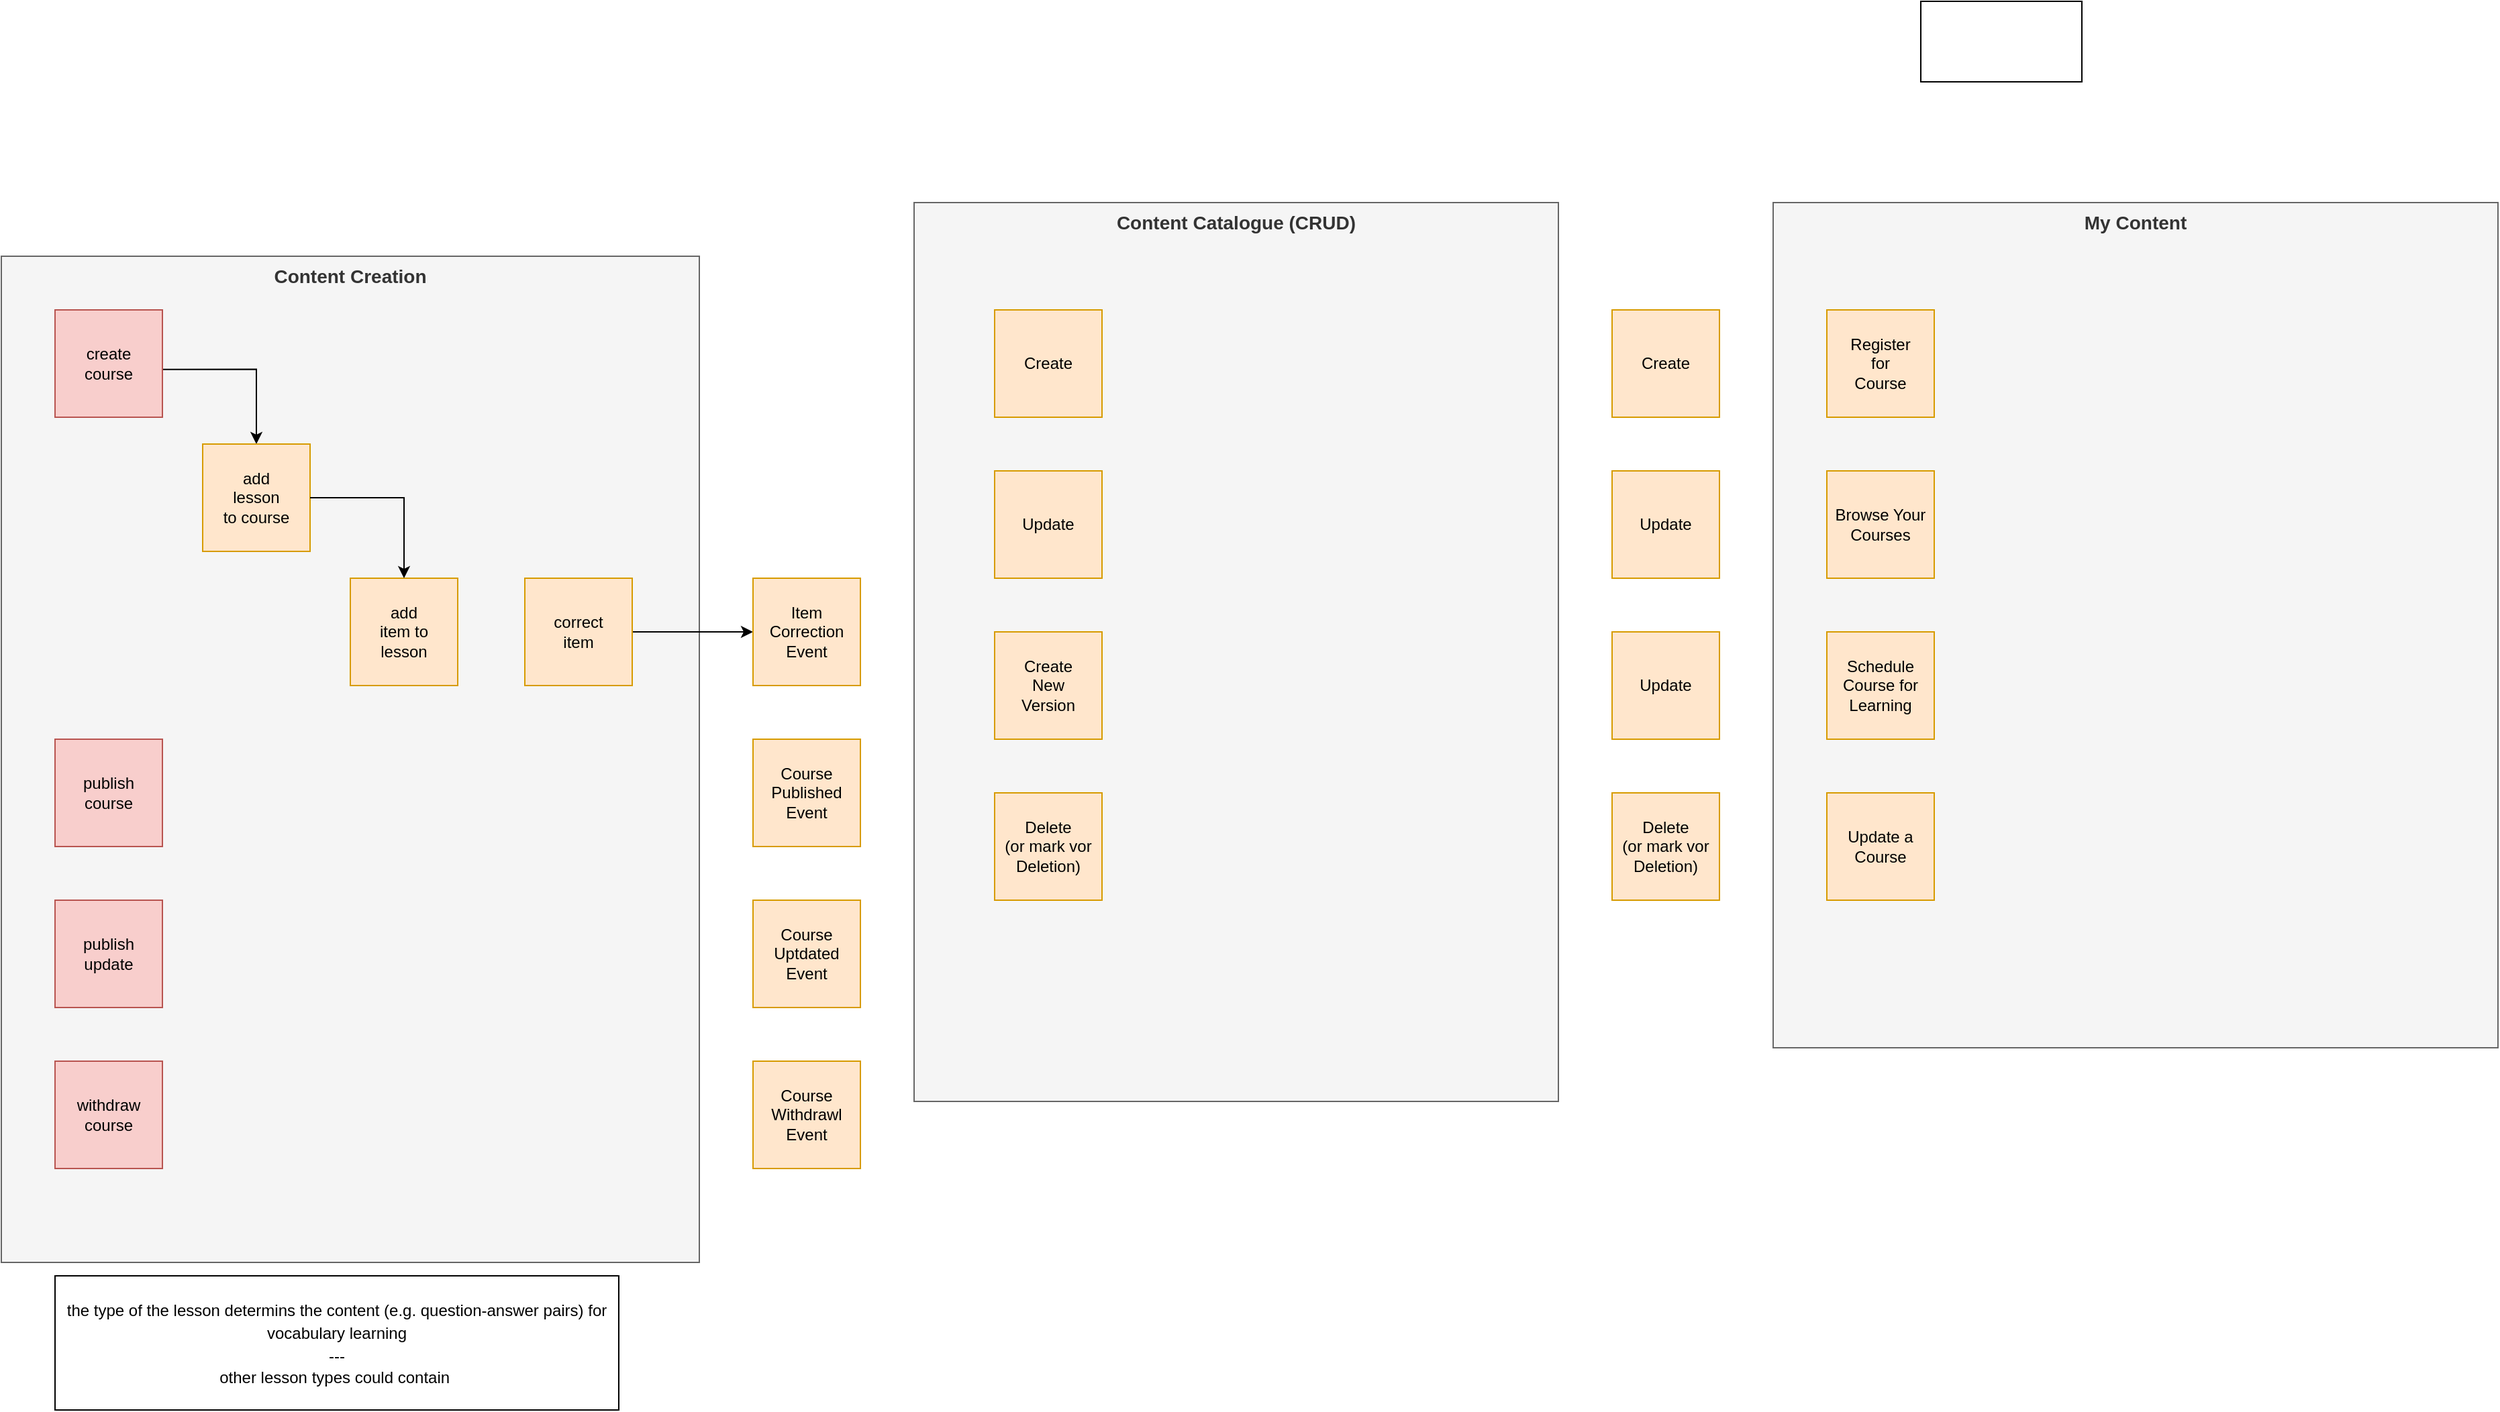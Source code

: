 <mxfile version="20.5.3" type="github">
  <diagram id="GexXHqTW5PZMKcK-__7U" name="Page-1">
    <mxGraphModel dx="1422" dy="796" grid="1" gridSize="10" guides="1" tooltips="1" connect="1" arrows="1" fold="1" page="1" pageScale="1" pageWidth="3510" pageHeight="830" math="0" shadow="0">
      <root>
        <mxCell id="0" />
        <mxCell id="1" parent="0" />
        <mxCell id="3D_DBwJ0EuOuNHN9H8HQ-33" value="Content Creation" style="rounded=0;whiteSpace=wrap;html=1;fillColor=#f5f5f5;fontColor=#333333;strokeColor=#666666;verticalAlign=top;fontStyle=1;fontSize=14;" parent="1" vertex="1">
          <mxGeometry x="40" y="200" width="520" height="750" as="geometry" />
        </mxCell>
        <mxCell id="3D_DBwJ0EuOuNHN9H8HQ-6" value="add&lt;br&gt;item to &lt;br&gt;lesson" style="whiteSpace=wrap;html=1;aspect=fixed;fillColor=#ffe6cc;strokeColor=#d79b00;" parent="1" vertex="1">
          <mxGeometry x="300" y="440" width="80" height="80" as="geometry" />
        </mxCell>
        <mxCell id="3D_DBwJ0EuOuNHN9H8HQ-48" value="publish&lt;br&gt;update" style="whiteSpace=wrap;html=1;aspect=fixed;fillColor=#f8cecc;strokeColor=#b85450;" parent="1" vertex="1">
          <mxGeometry x="80" y="680" width="80" height="80" as="geometry" />
        </mxCell>
        <mxCell id="3D_DBwJ0EuOuNHN9H8HQ-49" value="Course Uptdated&lt;br&gt;Event" style="whiteSpace=wrap;html=1;aspect=fixed;fillColor=#ffe6cc;strokeColor=#d79b00;" parent="1" vertex="1">
          <mxGeometry x="600" y="680" width="80" height="80" as="geometry" />
        </mxCell>
        <mxCell id="3D_DBwJ0EuOuNHN9H8HQ-50" value="withdraw&lt;br&gt;course" style="whiteSpace=wrap;html=1;aspect=fixed;fillColor=#f8cecc;strokeColor=#b85450;" parent="1" vertex="1">
          <mxGeometry x="80" y="800" width="80" height="80" as="geometry" />
        </mxCell>
        <mxCell id="3D_DBwJ0EuOuNHN9H8HQ-51" value="Course&lt;br&gt;Withdrawl&lt;br&gt;Event" style="whiteSpace=wrap;html=1;aspect=fixed;fillColor=#ffe6cc;strokeColor=#d79b00;" parent="1" vertex="1">
          <mxGeometry x="600" y="800" width="80" height="80" as="geometry" />
        </mxCell>
        <mxCell id="3D_DBwJ0EuOuNHN9H8HQ-35" value="Content Catalogue (CRUD)" style="rounded=0;whiteSpace=wrap;html=1;fillColor=#f5f5f5;fontColor=#333333;strokeColor=#666666;verticalAlign=top;fontStyle=1;fontSize=14;" parent="1" vertex="1">
          <mxGeometry x="720" y="160" width="480" height="670" as="geometry" />
        </mxCell>
        <mxCell id="3D_DBwJ0EuOuNHN9H8HQ-34" value="My Content&lt;br&gt;" style="rounded=0;whiteSpace=wrap;html=1;fillColor=#f5f5f5;fontColor=#333333;strokeColor=#666666;verticalAlign=top;fontStyle=1;fontSize=14;" parent="1" vertex="1">
          <mxGeometry x="1360" y="160" width="540" height="630" as="geometry" />
        </mxCell>
        <mxCell id="3D_DBwJ0EuOuNHN9H8HQ-55" style="edgeStyle=orthogonalEdgeStyle;rounded=0;orthogonalLoop=1;jettySize=auto;html=1;fontSize=14;entryX=0.5;entryY=0;entryDx=0;entryDy=0;exitX=0.975;exitY=0.554;exitDx=0;exitDy=0;exitPerimeter=0;" parent="1" source="3D_DBwJ0EuOuNHN9H8HQ-2" target="3D_DBwJ0EuOuNHN9H8HQ-3" edge="1">
          <mxGeometry relative="1" as="geometry">
            <Array as="points" />
          </mxGeometry>
        </mxCell>
        <mxCell id="3D_DBwJ0EuOuNHN9H8HQ-2" value="create&lt;br&gt;course" style="whiteSpace=wrap;html=1;aspect=fixed;fillColor=#f8cecc;strokeColor=#b85450;" parent="1" vertex="1">
          <mxGeometry x="80" y="240" width="80" height="80" as="geometry" />
        </mxCell>
        <mxCell id="3D_DBwJ0EuOuNHN9H8HQ-3" value="add&lt;br&gt;lesson&lt;br&gt;to course" style="whiteSpace=wrap;html=1;aspect=fixed;fillColor=#ffe6cc;strokeColor=#d79b00;" parent="1" vertex="1">
          <mxGeometry x="190" y="340" width="80" height="80" as="geometry" />
        </mxCell>
        <mxCell id="3D_DBwJ0EuOuNHN9H8HQ-11" style="edgeStyle=orthogonalEdgeStyle;rounded=0;orthogonalLoop=1;jettySize=auto;html=1;exitX=1;exitY=0.5;exitDx=0;exitDy=0;entryX=1;entryY=0.5;entryDx=0;entryDy=0;" parent="1" source="3D_DBwJ0EuOuNHN9H8HQ-6" target="3D_DBwJ0EuOuNHN9H8HQ-6" edge="1">
          <mxGeometry relative="1" as="geometry" />
        </mxCell>
        <mxCell id="3D_DBwJ0EuOuNHN9H8HQ-7" value="Course&lt;br&gt;Published&lt;br&gt;Event" style="whiteSpace=wrap;html=1;aspect=fixed;fillColor=#ffe6cc;strokeColor=#d79b00;" parent="1" vertex="1">
          <mxGeometry x="600" y="560" width="80" height="80" as="geometry" />
        </mxCell>
        <mxCell id="3D_DBwJ0EuOuNHN9H8HQ-62" style="edgeStyle=orthogonalEdgeStyle;rounded=0;orthogonalLoop=1;jettySize=auto;html=1;entryX=0;entryY=0.5;entryDx=0;entryDy=0;fontSize=14;" parent="1" source="3D_DBwJ0EuOuNHN9H8HQ-15" target="3D_DBwJ0EuOuNHN9H8HQ-16" edge="1">
          <mxGeometry relative="1" as="geometry" />
        </mxCell>
        <mxCell id="3D_DBwJ0EuOuNHN9H8HQ-15" value="correct &lt;br&gt;item" style="whiteSpace=wrap;html=1;aspect=fixed;fillColor=#ffe6cc;strokeColor=#d79b00;" parent="1" vertex="1">
          <mxGeometry x="430" y="440" width="80" height="80" as="geometry" />
        </mxCell>
        <mxCell id="3D_DBwJ0EuOuNHN9H8HQ-16" value="Item&lt;br&gt;Correction&lt;br&gt;Event" style="whiteSpace=wrap;html=1;aspect=fixed;fillColor=#ffe6cc;strokeColor=#d79b00;" parent="1" vertex="1">
          <mxGeometry x="600" y="440" width="80" height="80" as="geometry" />
        </mxCell>
        <mxCell id="3D_DBwJ0EuOuNHN9H8HQ-43" value="" style="rounded=0;whiteSpace=wrap;html=1;fontSize=14;" parent="1" vertex="1">
          <mxGeometry x="1470" y="10" width="120" height="60" as="geometry" />
        </mxCell>
        <mxCell id="3D_DBwJ0EuOuNHN9H8HQ-44" value="&lt;span style=&quot;font-size: 12px;&quot;&gt;the type of the lesson determins the content (e.g. question-answer pairs) for vocabulary learning&lt;/span&gt;&lt;br style=&quot;font-size: 12px;&quot;&gt;&lt;span style=&quot;font-size: 12px;&quot;&gt;---&lt;/span&gt;&lt;br style=&quot;font-size: 12px;&quot;&gt;&lt;span style=&quot;font-size: 12px;&quot;&gt;other lesson types could contain&amp;nbsp;&lt;/span&gt;" style="rounded=0;whiteSpace=wrap;html=1;fontSize=14;" parent="1" vertex="1">
          <mxGeometry x="80" y="960" width="420" height="100" as="geometry" />
        </mxCell>
        <mxCell id="3D_DBwJ0EuOuNHN9H8HQ-45" value="publish&lt;br&gt;course" style="whiteSpace=wrap;html=1;aspect=fixed;fillColor=#f8cecc;strokeColor=#b85450;" parent="1" vertex="1">
          <mxGeometry x="80" y="560" width="80" height="80" as="geometry" />
        </mxCell>
        <mxCell id="3D_DBwJ0EuOuNHN9H8HQ-64" value="Create" style="whiteSpace=wrap;html=1;aspect=fixed;fillColor=#ffe6cc;strokeColor=#d79b00;" parent="1" vertex="1">
          <mxGeometry x="780" y="240" width="80" height="80" as="geometry" />
        </mxCell>
        <mxCell id="3D_DBwJ0EuOuNHN9H8HQ-65" value="Update" style="whiteSpace=wrap;html=1;aspect=fixed;fillColor=#ffe6cc;strokeColor=#d79b00;" parent="1" vertex="1">
          <mxGeometry x="780" y="360" width="80" height="80" as="geometry" />
        </mxCell>
        <mxCell id="3D_DBwJ0EuOuNHN9H8HQ-66" value="Create&lt;br&gt;New&lt;br&gt;Version" style="whiteSpace=wrap;html=1;aspect=fixed;fillColor=#ffe6cc;strokeColor=#d79b00;" parent="1" vertex="1">
          <mxGeometry x="780" y="480" width="80" height="80" as="geometry" />
        </mxCell>
        <mxCell id="3D_DBwJ0EuOuNHN9H8HQ-67" value="Delete&lt;br&gt;(or mark vor Deletion)" style="whiteSpace=wrap;html=1;aspect=fixed;fillColor=#ffe6cc;strokeColor=#d79b00;" parent="1" vertex="1">
          <mxGeometry x="780" y="600" width="80" height="80" as="geometry" />
        </mxCell>
        <mxCell id="3D_DBwJ0EuOuNHN9H8HQ-68" value="Register&lt;br&gt;for&lt;br&gt;Course" style="whiteSpace=wrap;html=1;aspect=fixed;fillColor=#ffe6cc;strokeColor=#d79b00;" parent="1" vertex="1">
          <mxGeometry x="1400" y="240" width="80" height="80" as="geometry" />
        </mxCell>
        <mxCell id="3D_DBwJ0EuOuNHN9H8HQ-69" value="Browse Your&lt;br&gt;Courses" style="whiteSpace=wrap;html=1;aspect=fixed;fillColor=#ffe6cc;strokeColor=#d79b00;" parent="1" vertex="1">
          <mxGeometry x="1400" y="360" width="80" height="80" as="geometry" />
        </mxCell>
        <mxCell id="3D_DBwJ0EuOuNHN9H8HQ-70" value="Schedule&lt;br&gt;Course for Learning" style="whiteSpace=wrap;html=1;aspect=fixed;fillColor=#ffe6cc;strokeColor=#d79b00;" parent="1" vertex="1">
          <mxGeometry x="1400" y="480" width="80" height="80" as="geometry" />
        </mxCell>
        <mxCell id="3D_DBwJ0EuOuNHN9H8HQ-71" value="Update a Course" style="whiteSpace=wrap;html=1;aspect=fixed;fillColor=#ffe6cc;strokeColor=#d79b00;" parent="1" vertex="1">
          <mxGeometry x="1400" y="600" width="80" height="80" as="geometry" />
        </mxCell>
        <mxCell id="3D_DBwJ0EuOuNHN9H8HQ-72" value="Create" style="whiteSpace=wrap;html=1;aspect=fixed;fillColor=#ffe6cc;strokeColor=#d79b00;" parent="1" vertex="1">
          <mxGeometry x="1240" y="240" width="80" height="80" as="geometry" />
        </mxCell>
        <mxCell id="3D_DBwJ0EuOuNHN9H8HQ-73" value="Update" style="whiteSpace=wrap;html=1;aspect=fixed;fillColor=#ffe6cc;strokeColor=#d79b00;" parent="1" vertex="1">
          <mxGeometry x="1240" y="360" width="80" height="80" as="geometry" />
        </mxCell>
        <mxCell id="3D_DBwJ0EuOuNHN9H8HQ-74" value="Update" style="whiteSpace=wrap;html=1;aspect=fixed;fillColor=#ffe6cc;strokeColor=#d79b00;" parent="1" vertex="1">
          <mxGeometry x="1240" y="480" width="80" height="80" as="geometry" />
        </mxCell>
        <mxCell id="3D_DBwJ0EuOuNHN9H8HQ-75" value="Delete&lt;br&gt;(or mark vor Deletion)" style="whiteSpace=wrap;html=1;aspect=fixed;fillColor=#ffe6cc;strokeColor=#d79b00;" parent="1" vertex="1">
          <mxGeometry x="1240" y="600" width="80" height="80" as="geometry" />
        </mxCell>
        <mxCell id="6_D7eA_AnrejORZmtPSe-1" style="edgeStyle=orthogonalEdgeStyle;rounded=0;orthogonalLoop=1;jettySize=auto;html=1;fontSize=14;exitX=1;exitY=0.5;exitDx=0;exitDy=0;" edge="1" parent="1" source="3D_DBwJ0EuOuNHN9H8HQ-3" target="3D_DBwJ0EuOuNHN9H8HQ-6">
          <mxGeometry relative="1" as="geometry">
            <Array as="points" />
            <mxPoint x="130" y="330" as="sourcePoint" />
            <mxPoint x="120" y="440" as="targetPoint" />
          </mxGeometry>
        </mxCell>
      </root>
    </mxGraphModel>
  </diagram>
</mxfile>
